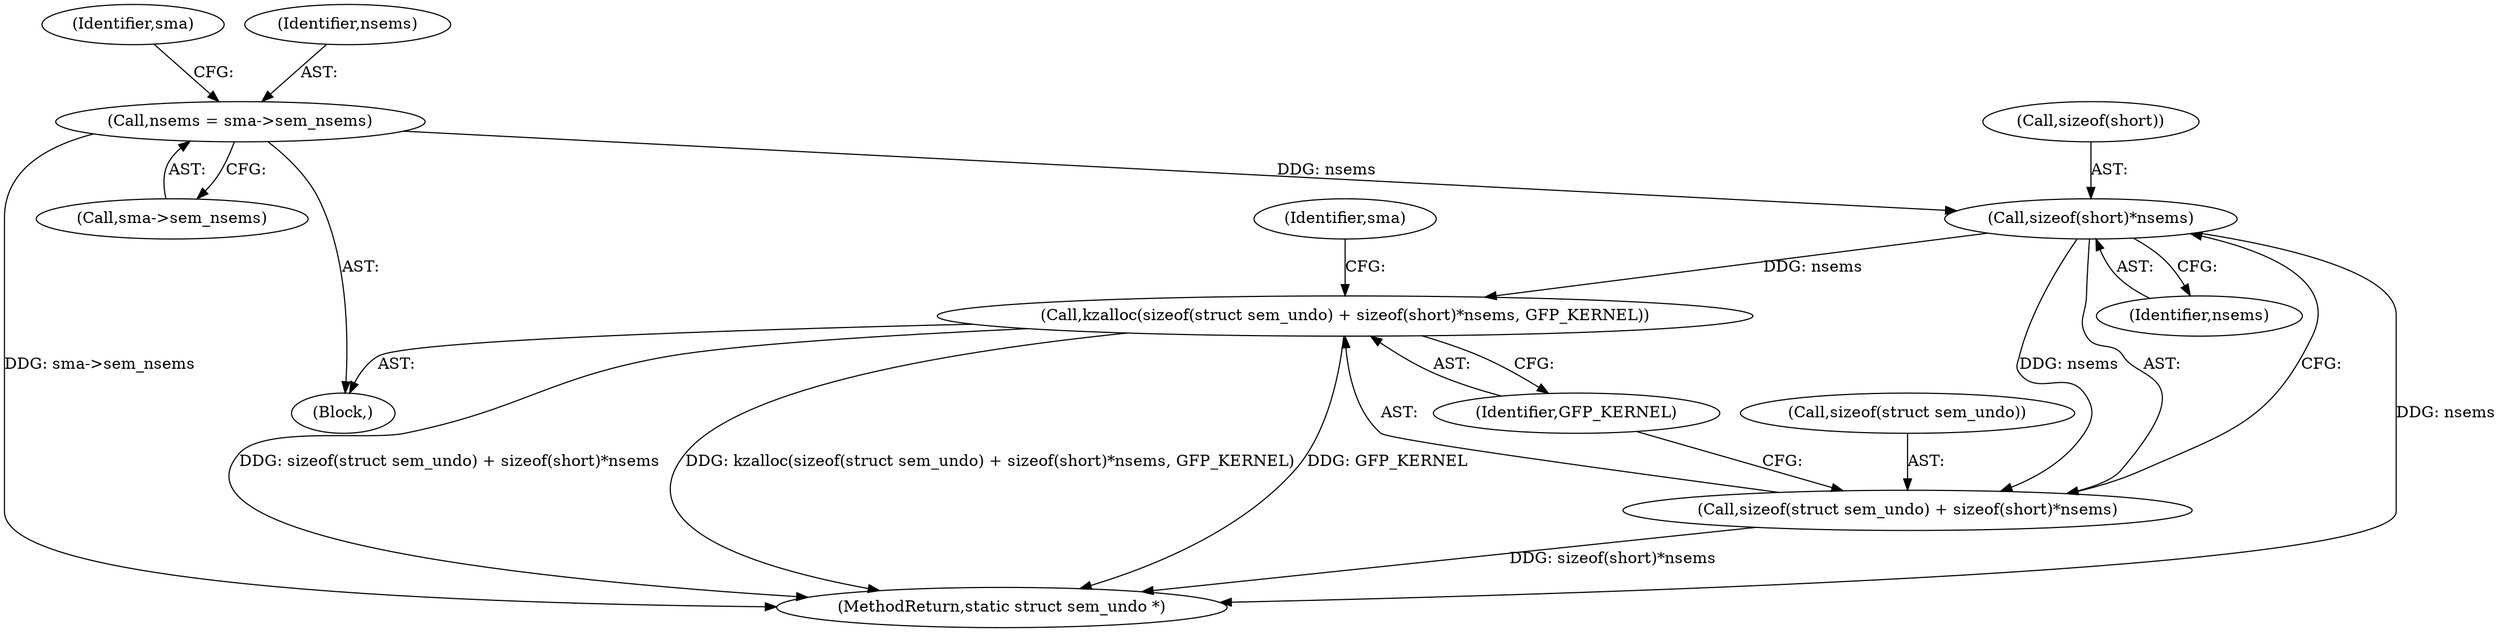 digraph "0_linux_6062a8dc0517bce23e3c2f7d2fea5e22411269a3_2@API" {
"1000171" [label="(Call,sizeof(short)*nsems)"];
"1000159" [label="(Call,nsems = sma->sem_nsems)"];
"1000167" [label="(Call,kzalloc(sizeof(struct sem_undo) + sizeof(short)*nsems, GFP_KERNEL))"];
"1000168" [label="(Call,sizeof(struct sem_undo) + sizeof(short)*nsems)"];
"1000161" [label="(Call,sma->sem_nsems)"];
"1000159" [label="(Call,nsems = sma->sem_nsems)"];
"1000172" [label="(Call,sizeof(short))"];
"1000167" [label="(Call,kzalloc(sizeof(struct sem_undo) + sizeof(short)*nsems, GFP_KERNEL))"];
"1000175" [label="(Identifier,GFP_KERNEL)"];
"1000165" [label="(Identifier,sma)"];
"1000244" [label="(MethodReturn,static struct sem_undo *)"];
"1000178" [label="(Identifier,sma)"];
"1000168" [label="(Call,sizeof(struct sem_undo) + sizeof(short)*nsems)"];
"1000174" [label="(Identifier,nsems)"];
"1000109" [label="(Block,)"];
"1000169" [label="(Call,sizeof(struct sem_undo))"];
"1000160" [label="(Identifier,nsems)"];
"1000171" [label="(Call,sizeof(short)*nsems)"];
"1000171" -> "1000168"  [label="AST: "];
"1000171" -> "1000174"  [label="CFG: "];
"1000172" -> "1000171"  [label="AST: "];
"1000174" -> "1000171"  [label="AST: "];
"1000168" -> "1000171"  [label="CFG: "];
"1000171" -> "1000244"  [label="DDG: nsems"];
"1000171" -> "1000167"  [label="DDG: nsems"];
"1000171" -> "1000168"  [label="DDG: nsems"];
"1000159" -> "1000171"  [label="DDG: nsems"];
"1000159" -> "1000109"  [label="AST: "];
"1000159" -> "1000161"  [label="CFG: "];
"1000160" -> "1000159"  [label="AST: "];
"1000161" -> "1000159"  [label="AST: "];
"1000165" -> "1000159"  [label="CFG: "];
"1000159" -> "1000244"  [label="DDG: sma->sem_nsems"];
"1000167" -> "1000109"  [label="AST: "];
"1000167" -> "1000175"  [label="CFG: "];
"1000168" -> "1000167"  [label="AST: "];
"1000175" -> "1000167"  [label="AST: "];
"1000178" -> "1000167"  [label="CFG: "];
"1000167" -> "1000244"  [label="DDG: sizeof(struct sem_undo) + sizeof(short)*nsems"];
"1000167" -> "1000244"  [label="DDG: kzalloc(sizeof(struct sem_undo) + sizeof(short)*nsems, GFP_KERNEL)"];
"1000167" -> "1000244"  [label="DDG: GFP_KERNEL"];
"1000169" -> "1000168"  [label="AST: "];
"1000175" -> "1000168"  [label="CFG: "];
"1000168" -> "1000244"  [label="DDG: sizeof(short)*nsems"];
}
